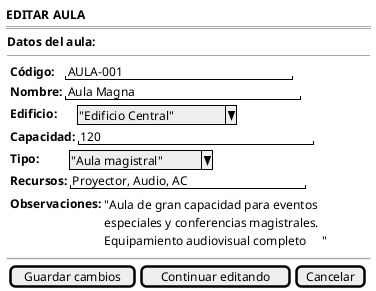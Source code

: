 @startsalt editarAula-wireframe
{
    <b>EDITAR AULA</b>
    ===
    {
        <b>Datos del aula:</b>
        --
        {
            {
            {<b>Código:</b> | "AULA-001                    "
            <b>Nombre:</b> | "Aula Magna                   "}
            {<b>Edificio:</b> | ^"Edificio Central"^
            <b>Capacidad:</b> | "120                          "}
            {<b>Tipo:</b> | ^"Aula magistral"^
            <b>Recursos:</b> | "Proyector, Audio, AC         "}
            {<b>Observaciones:</b> |
                {"Aula de gran capacidad para eventos
                especiales y conferencias magistrales.
                Equipamiento audiovisual completo     "}}
            }
        }

        ~~

        {[Guardar cambios] | [Continuar editando] | [Cancelar]}
    }
}
@endsalt